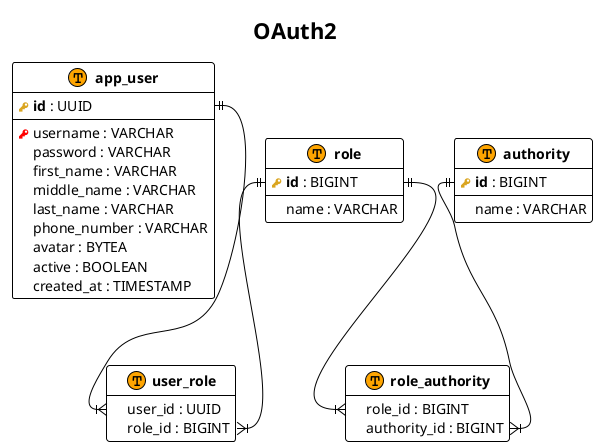 @startuml schema
!theme plain
hide empty methods

!procedure $table($name, $slug)
entity "<b>$name</b>" as $slug << (T, Orange) >>
!endprocedure

!procedure $view($name, $slug)
entity "<b>$name</b>" as $slug << (V, Aquamarine) >>
!endprocedure

!procedure $primary_key($name)
<color:#GoldenRod><&key></color> <b>$name</b>
!endprocedure

!procedure $foreign_key($name)
<color:#Silver><&key></color> $name
!endprocedure

!procedure $column($name)
<color:#White><&media-record></color> $name
!endprocedure

!procedure $unique($name)
<color:#Red><&key></color> $name
!endprocedure

!procedure $index($name)
<color:#Green><&key></color> $name
!endprocedure

title "OAuth2"

$table("app_user", "t_user") {
    $primary_key("id") : UUID
    --
    $unique("username") : VARCHAR
    $column("password") : VARCHAR
    $column("first_name") : VARCHAR
    $column("middle_name") : VARCHAR
    $column("last_name") : VARCHAR
    $column("phone_number") : VARCHAR
    $column("avatar") : BYTEA
    $column("active") : BOOLEAN
    $column("created_at") : TIMESTAMP
}

$table("role", "t_role") {
    $primary_key("id") : BIGINT
    --
    $column("name") : VARCHAR
}

$table("user_role", "t_user_role") {
    $column("user_id") : UUID
     $column("role_id") : BIGINT
}

$table("authority", "t_authority") {
    $primary_key("id") : BIGINT
    --
    $column("name") : VARCHAR
}

$table("role_authority", "t_role_authority") {
    $column("role_id") : BIGINT
    $column("authority_id") : BIGINT
}

t_user::id ||--|{ t_user_role::user_id

t_role::id ||--|{ t_user_role::role_id

t_role::id ||--|{ t_role_authority::role_id

t_authority::id ||--|{ t_role_authority::authority_id
@enduml
